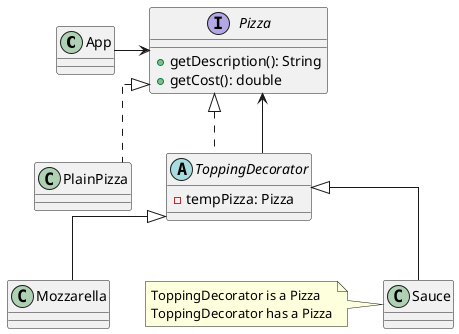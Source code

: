 @startuml

skinparam linetype ortho

class App{}

interface Pizza {
  + getDescription(): String
  + getCost(): double
}

class PlainPizza implements Pizza {}

abstract class ToppingDecorator implements Pizza {
  - tempPizza: Pizza
}

class Mozzarella extends ToppingDecorator {}

class Sauce extends ToppingDecorator{}

note left
  ToppingDecorator is a Pizza
  ToppingDecorator has a Pizza
end note


App -> Pizza
ToppingDecorator -up-> Pizza

@enduml